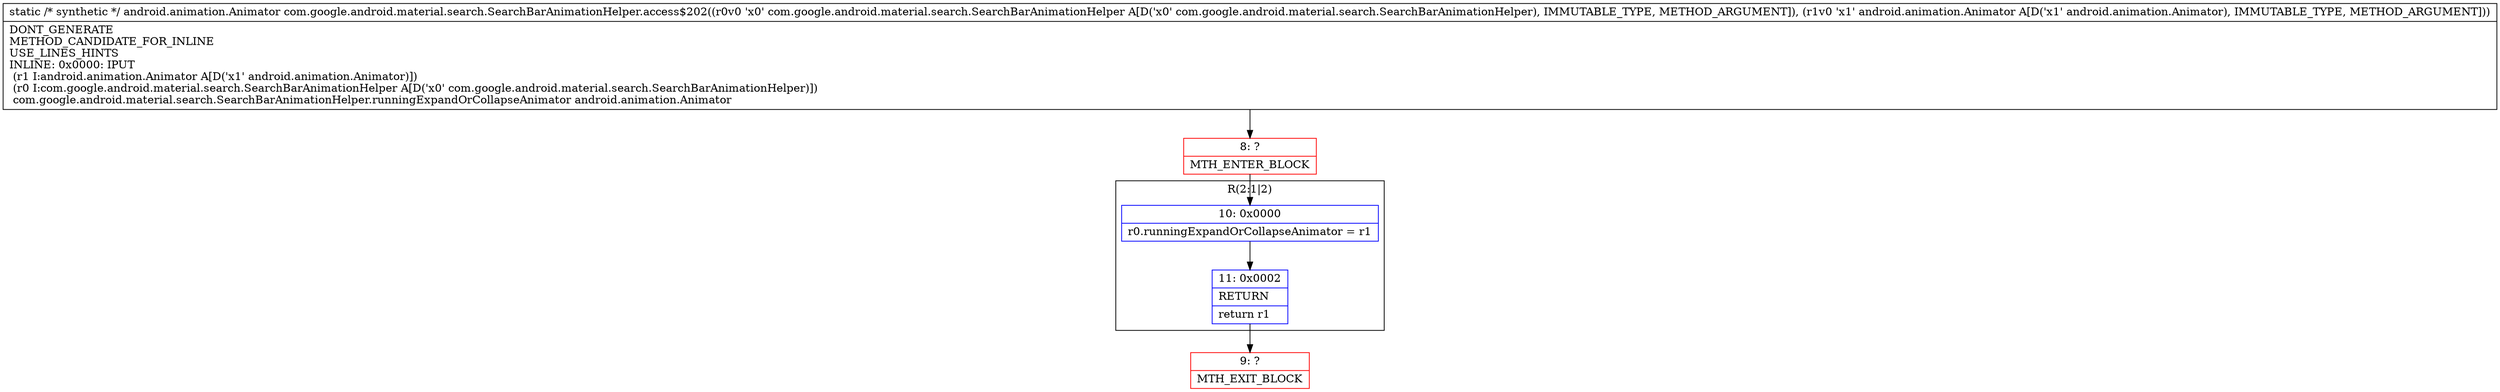 digraph "CFG forcom.google.android.material.search.SearchBarAnimationHelper.access$202(Lcom\/google\/android\/material\/search\/SearchBarAnimationHelper;Landroid\/animation\/Animator;)Landroid\/animation\/Animator;" {
subgraph cluster_Region_887109213 {
label = "R(2:1|2)";
node [shape=record,color=blue];
Node_10 [shape=record,label="{10\:\ 0x0000|r0.runningExpandOrCollapseAnimator = r1\l}"];
Node_11 [shape=record,label="{11\:\ 0x0002|RETURN\l|return r1\l}"];
}
Node_8 [shape=record,color=red,label="{8\:\ ?|MTH_ENTER_BLOCK\l}"];
Node_9 [shape=record,color=red,label="{9\:\ ?|MTH_EXIT_BLOCK\l}"];
MethodNode[shape=record,label="{static \/* synthetic *\/ android.animation.Animator com.google.android.material.search.SearchBarAnimationHelper.access$202((r0v0 'x0' com.google.android.material.search.SearchBarAnimationHelper A[D('x0' com.google.android.material.search.SearchBarAnimationHelper), IMMUTABLE_TYPE, METHOD_ARGUMENT]), (r1v0 'x1' android.animation.Animator A[D('x1' android.animation.Animator), IMMUTABLE_TYPE, METHOD_ARGUMENT]))  | DONT_GENERATE\lMETHOD_CANDIDATE_FOR_INLINE\lUSE_LINES_HINTS\lINLINE: 0x0000: IPUT  \l  (r1 I:android.animation.Animator A[D('x1' android.animation.Animator)])\l  (r0 I:com.google.android.material.search.SearchBarAnimationHelper A[D('x0' com.google.android.material.search.SearchBarAnimationHelper)])\l com.google.android.material.search.SearchBarAnimationHelper.runningExpandOrCollapseAnimator android.animation.Animator\l}"];
MethodNode -> Node_8;Node_10 -> Node_11;
Node_11 -> Node_9;
Node_8 -> Node_10;
}

